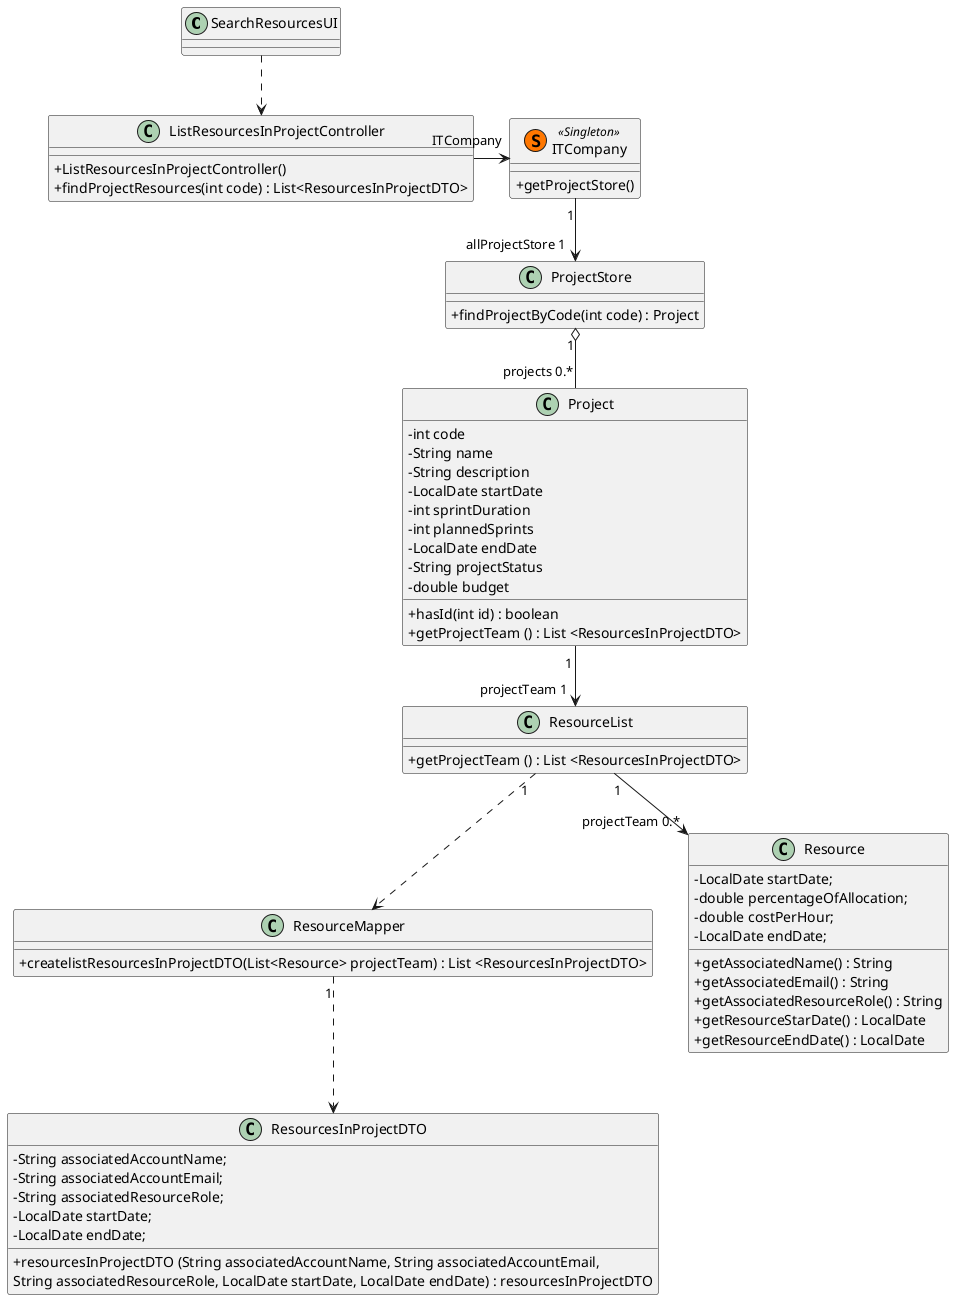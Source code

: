 @startuml
skinparam classAttributeIconSize 0
class SearchResourcesUI
class ListResourcesInProjectController{

    +ListResourcesInProjectController()
    +findProjectResources(int code) : List<ResourcesInProjectDTO>
}
class ITCompany << (S,#FF7700) Singleton>>{

    +getProjectStore()
}
class ProjectStore{

    +findProjectByCode(int code) : Project
}
class Project{

    -int code
    -String name
    -String description
    -LocalDate startDate
    -int sprintDuration
    -int plannedSprints
    -LocalDate endDate
    -String projectStatus
    -double budget

    +hasId(int id) : boolean
    +getProjectTeam () : List <ResourcesInProjectDTO>
}

class ResourceList{
    +getProjectTeam () : List <ResourcesInProjectDTO>
}

class ResourceMapper{
+createlistResourcesInProjectDTO(List<Resource> projectTeam) : List <ResourcesInProjectDTO>
}

class ResourcesInProjectDTO{
    -String associatedAccountName;
    -String associatedAccountEmail;
    -String associatedResourceRole;
    -LocalDate startDate;
    -LocalDate endDate;

+resourcesInProjectDTO (String associatedAccountName, String associatedAccountEmail,
                                      String associatedResourceRole, LocalDate startDate, LocalDate endDate) : resourcesInProjectDTO
}
class Resource{
-LocalDate startDate;
-double percentageOfAllocation;
-double costPerHour;
-LocalDate endDate;

    +getAssociatedName() : String
    +getAssociatedEmail() : String
    +getAssociatedResourceRole() : String
    +getResourceStarDate() : LocalDate
    +getResourceEndDate() : LocalDate
}
SearchResourcesUI ..> ListResourcesInProjectController
ListResourcesInProjectController -> "ITCompany" ITCompany
ITCompany "1" --> "allProjectStore 1" ProjectStore
ProjectStore "1" o--"projects 0.*" Project
Project "1 " --> "projectTeam 1" ResourceList
ResourceList "1"-->"projectTeam 0.*" Resource
ResourceList "1"..> ResourceMapper

ResourceMapper "1" ..> ResourcesInProjectDTO

@enduml